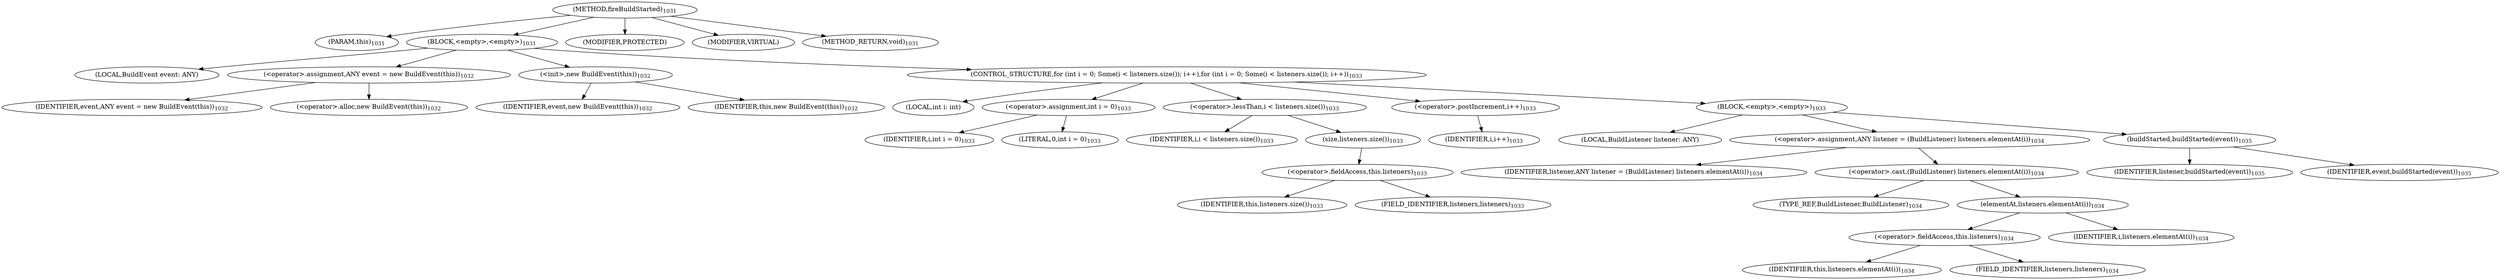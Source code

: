 digraph "fireBuildStarted" {  
"2974" [label = <(METHOD,fireBuildStarted)<SUB>1031</SUB>> ]
"150" [label = <(PARAM,this)<SUB>1031</SUB>> ]
"2975" [label = <(BLOCK,&lt;empty&gt;,&lt;empty&gt;)<SUB>1031</SUB>> ]
"152" [label = <(LOCAL,BuildEvent event: ANY)> ]
"2976" [label = <(&lt;operator&gt;.assignment,ANY event = new BuildEvent(this))<SUB>1032</SUB>> ]
"2977" [label = <(IDENTIFIER,event,ANY event = new BuildEvent(this))<SUB>1032</SUB>> ]
"2978" [label = <(&lt;operator&gt;.alloc,new BuildEvent(this))<SUB>1032</SUB>> ]
"2979" [label = <(&lt;init&gt;,new BuildEvent(this))<SUB>1032</SUB>> ]
"151" [label = <(IDENTIFIER,event,new BuildEvent(this))<SUB>1032</SUB>> ]
"149" [label = <(IDENTIFIER,this,new BuildEvent(this))<SUB>1032</SUB>> ]
"2980" [label = <(CONTROL_STRUCTURE,for (int i = 0; Some(i &lt; listeners.size()); i++),for (int i = 0; Some(i &lt; listeners.size()); i++))<SUB>1033</SUB>> ]
"2981" [label = <(LOCAL,int i: int)> ]
"2982" [label = <(&lt;operator&gt;.assignment,int i = 0)<SUB>1033</SUB>> ]
"2983" [label = <(IDENTIFIER,i,int i = 0)<SUB>1033</SUB>> ]
"2984" [label = <(LITERAL,0,int i = 0)<SUB>1033</SUB>> ]
"2985" [label = <(&lt;operator&gt;.lessThan,i &lt; listeners.size())<SUB>1033</SUB>> ]
"2986" [label = <(IDENTIFIER,i,i &lt; listeners.size())<SUB>1033</SUB>> ]
"2987" [label = <(size,listeners.size())<SUB>1033</SUB>> ]
"2988" [label = <(&lt;operator&gt;.fieldAccess,this.listeners)<SUB>1033</SUB>> ]
"2989" [label = <(IDENTIFIER,this,listeners.size())<SUB>1033</SUB>> ]
"2990" [label = <(FIELD_IDENTIFIER,listeners,listeners)<SUB>1033</SUB>> ]
"2991" [label = <(&lt;operator&gt;.postIncrement,i++)<SUB>1033</SUB>> ]
"2992" [label = <(IDENTIFIER,i,i++)<SUB>1033</SUB>> ]
"2993" [label = <(BLOCK,&lt;empty&gt;,&lt;empty&gt;)<SUB>1033</SUB>> ]
"2994" [label = <(LOCAL,BuildListener listener: ANY)> ]
"2995" [label = <(&lt;operator&gt;.assignment,ANY listener = (BuildListener) listeners.elementAt(i))<SUB>1034</SUB>> ]
"2996" [label = <(IDENTIFIER,listener,ANY listener = (BuildListener) listeners.elementAt(i))<SUB>1034</SUB>> ]
"2997" [label = <(&lt;operator&gt;.cast,(BuildListener) listeners.elementAt(i))<SUB>1034</SUB>> ]
"2998" [label = <(TYPE_REF,BuildListener,BuildListener)<SUB>1034</SUB>> ]
"2999" [label = <(elementAt,listeners.elementAt(i))<SUB>1034</SUB>> ]
"3000" [label = <(&lt;operator&gt;.fieldAccess,this.listeners)<SUB>1034</SUB>> ]
"3001" [label = <(IDENTIFIER,this,listeners.elementAt(i))<SUB>1034</SUB>> ]
"3002" [label = <(FIELD_IDENTIFIER,listeners,listeners)<SUB>1034</SUB>> ]
"3003" [label = <(IDENTIFIER,i,listeners.elementAt(i))<SUB>1034</SUB>> ]
"3004" [label = <(buildStarted,buildStarted(event))<SUB>1035</SUB>> ]
"3005" [label = <(IDENTIFIER,listener,buildStarted(event))<SUB>1035</SUB>> ]
"3006" [label = <(IDENTIFIER,event,buildStarted(event))<SUB>1035</SUB>> ]
"3007" [label = <(MODIFIER,PROTECTED)> ]
"3008" [label = <(MODIFIER,VIRTUAL)> ]
"3009" [label = <(METHOD_RETURN,void)<SUB>1031</SUB>> ]
  "2974" -> "150" 
  "2974" -> "2975" 
  "2974" -> "3007" 
  "2974" -> "3008" 
  "2974" -> "3009" 
  "2975" -> "152" 
  "2975" -> "2976" 
  "2975" -> "2979" 
  "2975" -> "2980" 
  "2976" -> "2977" 
  "2976" -> "2978" 
  "2979" -> "151" 
  "2979" -> "149" 
  "2980" -> "2981" 
  "2980" -> "2982" 
  "2980" -> "2985" 
  "2980" -> "2991" 
  "2980" -> "2993" 
  "2982" -> "2983" 
  "2982" -> "2984" 
  "2985" -> "2986" 
  "2985" -> "2987" 
  "2987" -> "2988" 
  "2988" -> "2989" 
  "2988" -> "2990" 
  "2991" -> "2992" 
  "2993" -> "2994" 
  "2993" -> "2995" 
  "2993" -> "3004" 
  "2995" -> "2996" 
  "2995" -> "2997" 
  "2997" -> "2998" 
  "2997" -> "2999" 
  "2999" -> "3000" 
  "2999" -> "3003" 
  "3000" -> "3001" 
  "3000" -> "3002" 
  "3004" -> "3005" 
  "3004" -> "3006" 
}
